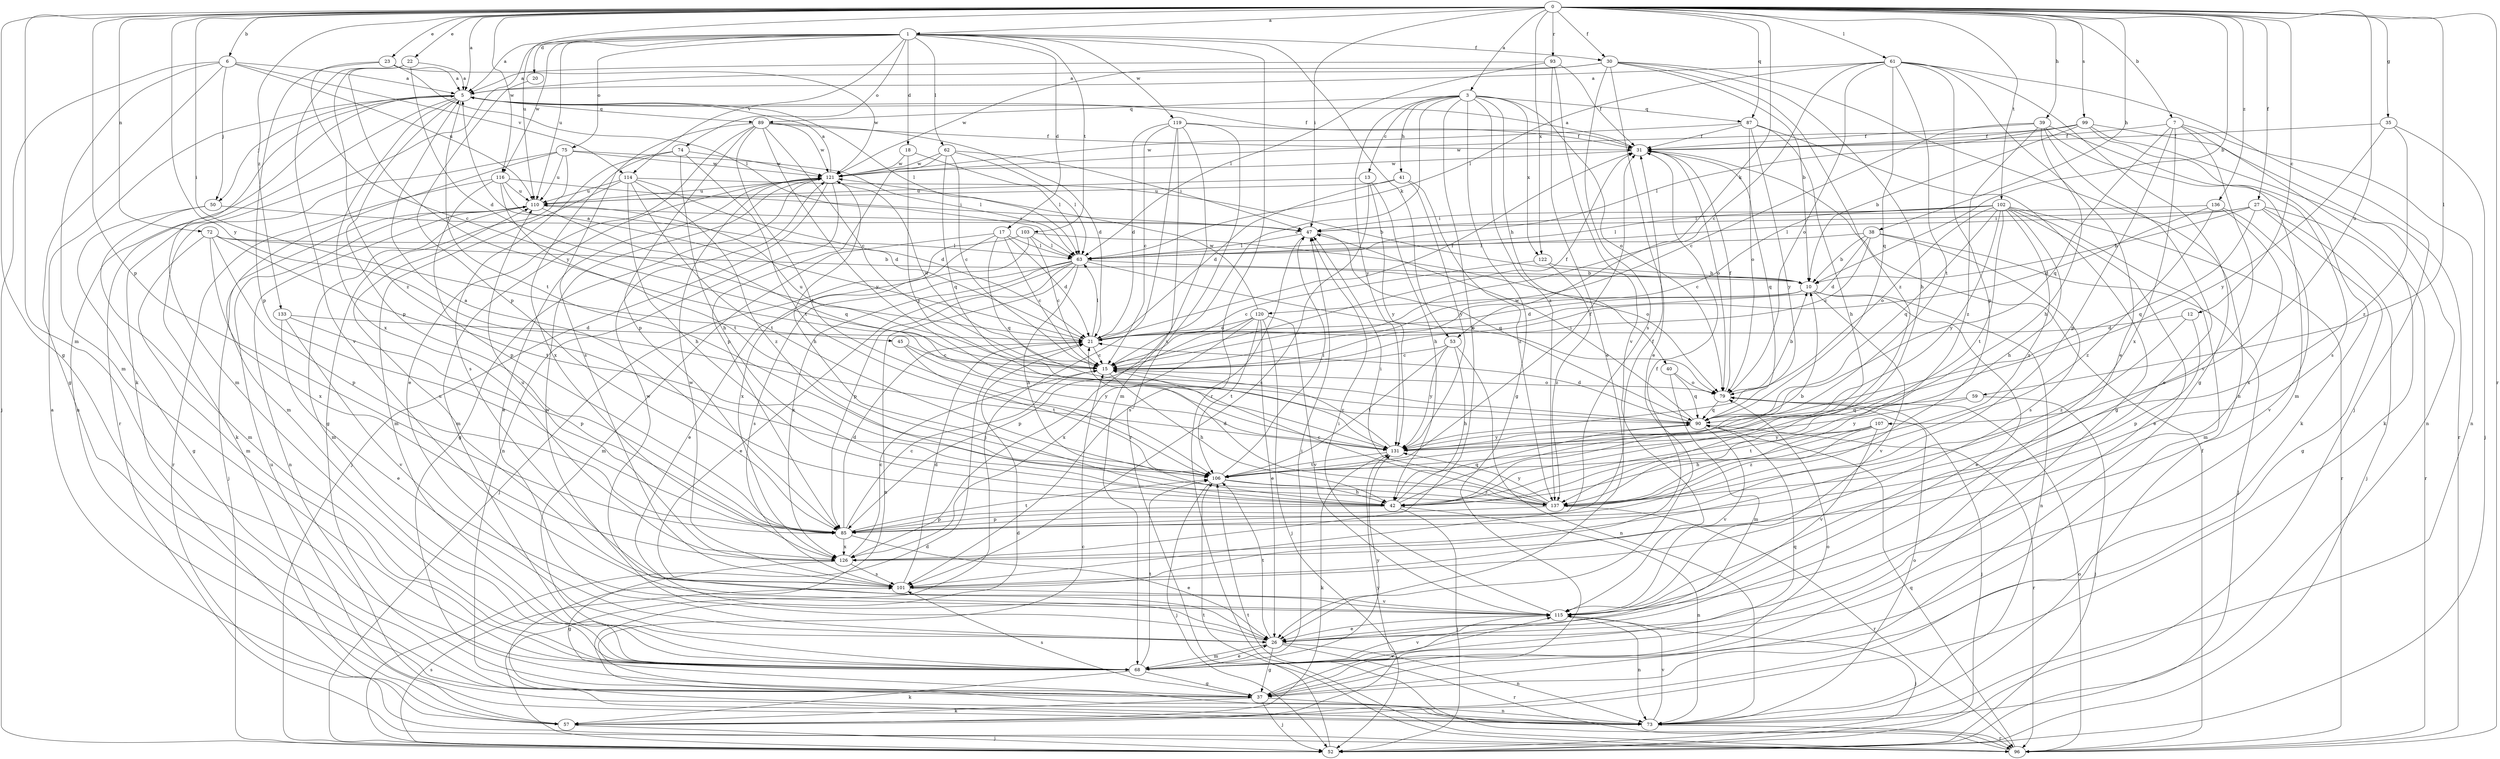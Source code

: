 strict digraph  {
0;
1;
3;
5;
6;
7;
10;
12;
13;
15;
17;
18;
20;
21;
22;
23;
26;
27;
30;
31;
35;
37;
38;
39;
40;
41;
42;
45;
47;
50;
52;
53;
57;
59;
61;
62;
63;
68;
72;
73;
74;
75;
79;
85;
87;
89;
90;
93;
96;
99;
101;
102;
103;
106;
107;
110;
114;
115;
116;
119;
120;
121;
122;
126;
131;
133;
136;
137;
0 -> 1  [label=a];
0 -> 3  [label=a];
0 -> 5  [label=a];
0 -> 6  [label=b];
0 -> 7  [label=b];
0 -> 10  [label=b];
0 -> 12  [label=c];
0 -> 22  [label=e];
0 -> 23  [label=e];
0 -> 27  [label=f];
0 -> 30  [label=f];
0 -> 35  [label=g];
0 -> 37  [label=g];
0 -> 38  [label=h];
0 -> 39  [label=h];
0 -> 45  [label=i];
0 -> 47  [label=i];
0 -> 53  [label=k];
0 -> 59  [label=l];
0 -> 61  [label=l];
0 -> 68  [label=m];
0 -> 72  [label=n];
0 -> 85  [label=p];
0 -> 87  [label=q];
0 -> 93  [label=r];
0 -> 96  [label=r];
0 -> 99  [label=s];
0 -> 102  [label=t];
0 -> 107  [label=u];
0 -> 110  [label=u];
0 -> 116  [label=w];
0 -> 122  [label=x];
0 -> 131  [label=y];
0 -> 133  [label=z];
0 -> 136  [label=z];
1 -> 5  [label=a];
1 -> 17  [label=d];
1 -> 18  [label=d];
1 -> 20  [label=d];
1 -> 30  [label=f];
1 -> 53  [label=k];
1 -> 57  [label=k];
1 -> 62  [label=l];
1 -> 74  [label=o];
1 -> 75  [label=o];
1 -> 96  [label=r];
1 -> 103  [label=t];
1 -> 110  [label=u];
1 -> 114  [label=v];
1 -> 116  [label=w];
1 -> 119  [label=w];
3 -> 13  [label=c];
3 -> 15  [label=c];
3 -> 37  [label=g];
3 -> 40  [label=h];
3 -> 41  [label=h];
3 -> 79  [label=o];
3 -> 87  [label=q];
3 -> 89  [label=q];
3 -> 122  [label=x];
3 -> 126  [label=x];
3 -> 131  [label=y];
3 -> 137  [label=z];
5 -> 31  [label=f];
5 -> 50  [label=j];
5 -> 63  [label=l];
5 -> 68  [label=m];
5 -> 73  [label=n];
5 -> 85  [label=p];
5 -> 89  [label=q];
5 -> 96  [label=r];
5 -> 106  [label=t];
5 -> 126  [label=x];
6 -> 5  [label=a];
6 -> 37  [label=g];
6 -> 50  [label=j];
6 -> 52  [label=j];
6 -> 68  [label=m];
6 -> 110  [label=u];
6 -> 114  [label=v];
7 -> 31  [label=f];
7 -> 57  [label=k];
7 -> 73  [label=n];
7 -> 85  [label=p];
7 -> 90  [label=q];
7 -> 115  [label=v];
7 -> 126  [label=x];
10 -> 21  [label=d];
10 -> 26  [label=e];
10 -> 73  [label=n];
10 -> 115  [label=v];
10 -> 120  [label=w];
12 -> 21  [label=d];
12 -> 85  [label=p];
12 -> 137  [label=z];
13 -> 42  [label=h];
13 -> 101  [label=s];
13 -> 110  [label=u];
13 -> 131  [label=y];
15 -> 31  [label=f];
15 -> 42  [label=h];
15 -> 79  [label=o];
15 -> 110  [label=u];
15 -> 121  [label=w];
17 -> 15  [label=c];
17 -> 21  [label=d];
17 -> 63  [label=l];
17 -> 68  [label=m];
17 -> 90  [label=q];
17 -> 126  [label=x];
18 -> 63  [label=l];
18 -> 121  [label=w];
18 -> 131  [label=y];
20 -> 85  [label=p];
21 -> 5  [label=a];
21 -> 15  [label=c];
21 -> 31  [label=f];
21 -> 63  [label=l];
22 -> 5  [label=a];
22 -> 21  [label=d];
22 -> 115  [label=v];
22 -> 131  [label=y];
22 -> 137  [label=z];
23 -> 5  [label=a];
23 -> 15  [label=c];
23 -> 63  [label=l];
23 -> 85  [label=p];
23 -> 121  [label=w];
26 -> 37  [label=g];
26 -> 68  [label=m];
26 -> 73  [label=n];
26 -> 96  [label=r];
26 -> 106  [label=t];
26 -> 121  [label=w];
27 -> 10  [label=b];
27 -> 37  [label=g];
27 -> 47  [label=i];
27 -> 52  [label=j];
27 -> 63  [label=l];
27 -> 90  [label=q];
27 -> 96  [label=r];
30 -> 5  [label=a];
30 -> 10  [label=b];
30 -> 26  [label=e];
30 -> 42  [label=h];
30 -> 73  [label=n];
30 -> 101  [label=s];
30 -> 121  [label=w];
30 -> 137  [label=z];
31 -> 5  [label=a];
31 -> 79  [label=o];
31 -> 90  [label=q];
31 -> 121  [label=w];
35 -> 31  [label=f];
35 -> 52  [label=j];
35 -> 131  [label=y];
35 -> 137  [label=z];
37 -> 52  [label=j];
37 -> 57  [label=k];
37 -> 73  [label=n];
37 -> 79  [label=o];
37 -> 101  [label=s];
37 -> 115  [label=v];
38 -> 10  [label=b];
38 -> 15  [label=c];
38 -> 21  [label=d];
38 -> 52  [label=j];
38 -> 63  [label=l];
38 -> 101  [label=s];
39 -> 15  [label=c];
39 -> 26  [label=e];
39 -> 31  [label=f];
39 -> 42  [label=h];
39 -> 57  [label=k];
39 -> 68  [label=m];
39 -> 137  [label=z];
40 -> 68  [label=m];
40 -> 79  [label=o];
40 -> 90  [label=q];
41 -> 21  [label=d];
41 -> 110  [label=u];
41 -> 131  [label=y];
41 -> 137  [label=z];
42 -> 5  [label=a];
42 -> 10  [label=b];
42 -> 52  [label=j];
42 -> 73  [label=n];
42 -> 85  [label=p];
42 -> 90  [label=q];
45 -> 15  [label=c];
45 -> 106  [label=t];
45 -> 131  [label=y];
47 -> 63  [label=l];
47 -> 90  [label=q];
47 -> 101  [label=s];
50 -> 37  [label=g];
50 -> 47  [label=i];
50 -> 68  [label=m];
52 -> 21  [label=d];
52 -> 101  [label=s];
52 -> 106  [label=t];
53 -> 15  [label=c];
53 -> 42  [label=h];
53 -> 73  [label=n];
53 -> 106  [label=t];
53 -> 131  [label=y];
57 -> 5  [label=a];
57 -> 52  [label=j];
57 -> 110  [label=u];
57 -> 131  [label=y];
59 -> 52  [label=j];
59 -> 90  [label=q];
59 -> 131  [label=y];
61 -> 5  [label=a];
61 -> 15  [label=c];
61 -> 26  [label=e];
61 -> 37  [label=g];
61 -> 52  [label=j];
61 -> 63  [label=l];
61 -> 79  [label=o];
61 -> 85  [label=p];
61 -> 90  [label=q];
61 -> 106  [label=t];
62 -> 15  [label=c];
62 -> 47  [label=i];
62 -> 63  [label=l];
62 -> 85  [label=p];
62 -> 90  [label=q];
62 -> 121  [label=w];
63 -> 10  [label=b];
63 -> 26  [label=e];
63 -> 42  [label=h];
63 -> 73  [label=n];
63 -> 79  [label=o];
63 -> 85  [label=p];
63 -> 101  [label=s];
63 -> 126  [label=x];
68 -> 26  [label=e];
68 -> 37  [label=g];
68 -> 47  [label=i];
68 -> 57  [label=k];
68 -> 90  [label=q];
68 -> 106  [label=t];
68 -> 115  [label=v];
68 -> 131  [label=y];
72 -> 10  [label=b];
72 -> 63  [label=l];
72 -> 68  [label=m];
72 -> 85  [label=p];
72 -> 106  [label=t];
72 -> 126  [label=x];
73 -> 15  [label=c];
73 -> 21  [label=d];
73 -> 79  [label=o];
73 -> 96  [label=r];
73 -> 115  [label=v];
74 -> 42  [label=h];
74 -> 101  [label=s];
74 -> 106  [label=t];
74 -> 121  [label=w];
74 -> 126  [label=x];
75 -> 37  [label=g];
75 -> 57  [label=k];
75 -> 63  [label=l];
75 -> 68  [label=m];
75 -> 110  [label=u];
75 -> 121  [label=w];
79 -> 10  [label=b];
79 -> 31  [label=f];
79 -> 52  [label=j];
79 -> 90  [label=q];
85 -> 15  [label=c];
85 -> 21  [label=d];
85 -> 26  [label=e];
85 -> 31  [label=f];
85 -> 106  [label=t];
85 -> 126  [label=x];
87 -> 31  [label=f];
87 -> 37  [label=g];
87 -> 42  [label=h];
87 -> 79  [label=o];
87 -> 121  [label=w];
87 -> 131  [label=y];
89 -> 15  [label=c];
89 -> 21  [label=d];
89 -> 26  [label=e];
89 -> 31  [label=f];
89 -> 85  [label=p];
89 -> 101  [label=s];
89 -> 106  [label=t];
89 -> 121  [label=w];
89 -> 131  [label=y];
90 -> 21  [label=d];
90 -> 47  [label=i];
90 -> 96  [label=r];
90 -> 115  [label=v];
90 -> 131  [label=y];
93 -> 5  [label=a];
93 -> 26  [label=e];
93 -> 31  [label=f];
93 -> 63  [label=l];
93 -> 115  [label=v];
96 -> 31  [label=f];
96 -> 79  [label=o];
96 -> 90  [label=q];
96 -> 106  [label=t];
99 -> 10  [label=b];
99 -> 31  [label=f];
99 -> 63  [label=l];
99 -> 73  [label=n];
99 -> 96  [label=r];
99 -> 101  [label=s];
99 -> 121  [label=w];
101 -> 21  [label=d];
101 -> 31  [label=f];
101 -> 110  [label=u];
101 -> 115  [label=v];
101 -> 121  [label=w];
102 -> 15  [label=c];
102 -> 26  [label=e];
102 -> 42  [label=h];
102 -> 47  [label=i];
102 -> 63  [label=l];
102 -> 68  [label=m];
102 -> 79  [label=o];
102 -> 90  [label=q];
102 -> 96  [label=r];
102 -> 106  [label=t];
102 -> 131  [label=y];
102 -> 137  [label=z];
103 -> 15  [label=c];
103 -> 26  [label=e];
103 -> 52  [label=j];
103 -> 63  [label=l];
103 -> 79  [label=o];
106 -> 31  [label=f];
106 -> 42  [label=h];
106 -> 47  [label=i];
106 -> 52  [label=j];
106 -> 137  [label=z];
107 -> 42  [label=h];
107 -> 106  [label=t];
107 -> 115  [label=v];
107 -> 131  [label=y];
107 -> 137  [label=z];
110 -> 47  [label=i];
110 -> 52  [label=j];
110 -> 68  [label=m];
110 -> 73  [label=n];
110 -> 90  [label=q];
114 -> 10  [label=b];
114 -> 21  [label=d];
114 -> 42  [label=h];
114 -> 68  [label=m];
114 -> 106  [label=t];
114 -> 110  [label=u];
114 -> 137  [label=z];
115 -> 26  [label=e];
115 -> 47  [label=i];
115 -> 52  [label=j];
115 -> 73  [label=n];
115 -> 121  [label=w];
116 -> 21  [label=d];
116 -> 47  [label=i];
116 -> 85  [label=p];
116 -> 96  [label=r];
116 -> 106  [label=t];
116 -> 110  [label=u];
119 -> 15  [label=c];
119 -> 21  [label=d];
119 -> 31  [label=f];
119 -> 52  [label=j];
119 -> 68  [label=m];
119 -> 96  [label=r];
119 -> 126  [label=x];
120 -> 21  [label=d];
120 -> 26  [label=e];
120 -> 52  [label=j];
120 -> 85  [label=p];
120 -> 106  [label=t];
120 -> 115  [label=v];
120 -> 121  [label=w];
120 -> 126  [label=x];
121 -> 5  [label=a];
121 -> 26  [label=e];
121 -> 37  [label=g];
121 -> 42  [label=h];
121 -> 52  [label=j];
121 -> 68  [label=m];
121 -> 73  [label=n];
121 -> 110  [label=u];
122 -> 10  [label=b];
122 -> 15  [label=c];
122 -> 137  [label=z];
126 -> 15  [label=c];
126 -> 37  [label=g];
126 -> 101  [label=s];
126 -> 110  [label=u];
131 -> 15  [label=c];
131 -> 57  [label=k];
131 -> 106  [label=t];
133 -> 21  [label=d];
133 -> 26  [label=e];
133 -> 85  [label=p];
133 -> 115  [label=v];
136 -> 21  [label=d];
136 -> 47  [label=i];
136 -> 115  [label=v];
136 -> 126  [label=x];
136 -> 137  [label=z];
137 -> 15  [label=c];
137 -> 21  [label=d];
137 -> 47  [label=i];
137 -> 85  [label=p];
137 -> 96  [label=r];
137 -> 131  [label=y];
}
